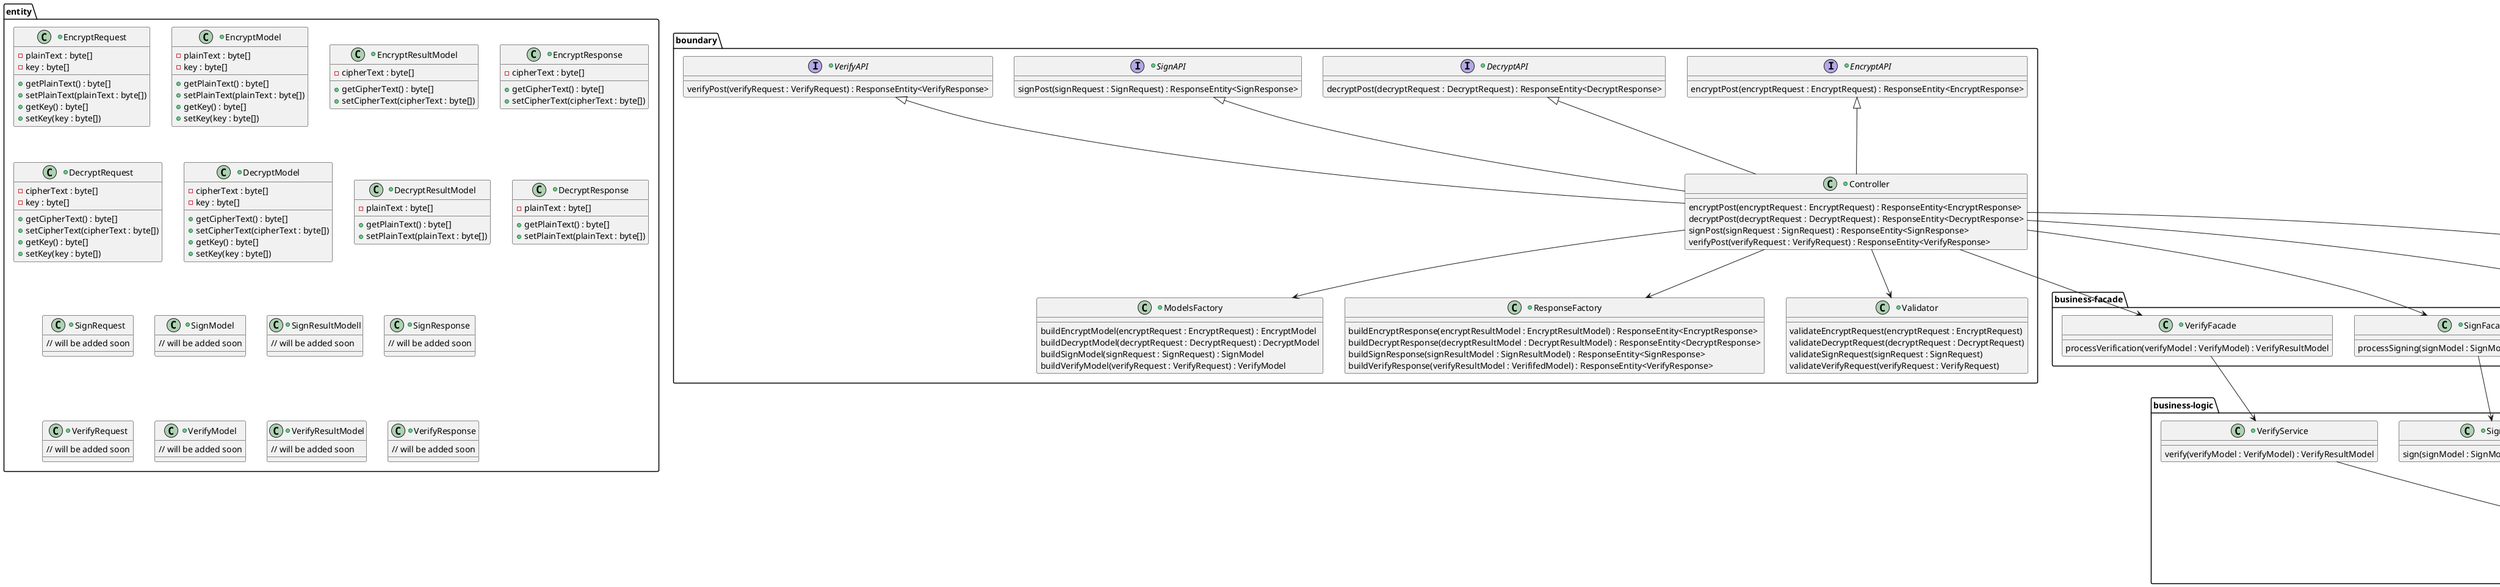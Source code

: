 @startuml

package boundary {
    +interface EncryptAPI {
        encryptPost(encryptRequest : EncryptRequest) : ResponseEntity<EncryptResponse>
    }

    +interface DecryptAPI {
        decryptPost(decryptRequest : DecryptRequest) : ResponseEntity<DecryptResponse>
    }

    +interface SignAPI {
        signPost(signRequest : SignRequest) : ResponseEntity<SignResponse>
    }

    +interface VerifyAPI {
        verifyPost(verifyRequest : VerifyRequest) : ResponseEntity<VerifyResponse>
    }

    +class Controller {
        encryptPost(encryptRequest : EncryptRequest) : ResponseEntity<EncryptResponse>
        decryptPost(decryptRequest : DecryptRequest) : ResponseEntity<DecryptResponse>
        signPost(signRequest : SignRequest) : ResponseEntity<SignResponse>
        verifyPost(verifyRequest : VerifyRequest) : ResponseEntity<VerifyResponse>
    }

    +class ModelsFactory {
        buildEncryptModel(encryptRequest : EncryptRequest) : EncryptModel
        buildDecryptModel(decryptRequest : DecryptRequest) : DecryptModel
        buildSignModel(signRequest : SignRequest) : SignModel
        buildVerifyModel(verifyRequest : VerifyRequest) : VerifyModel
    }

    +class ResponseFactory {
        buildEncryptResponse(encryptResultModel : EncryptResultModel) : ResponseEntity<EncryptResponse>
        buildDecryptResponse(decryptResultModel : DecryptResultModel) : ResponseEntity<DecryptResponse>
        buildSignResponse(signResultModel : SignResultModel) : ResponseEntity<SignResponse>
        buildVerifyResponse(verifyResultModel : VerififedModel) : ResponseEntity<VerifyResponse>
    }

    +class Validator {
        validateEncryptRequest(encryptRequest : EncryptRequest)
        validateDecryptRequest(decryptRequest : DecryptRequest)
        validateSignRequest(signRequest : SignRequest)
        validateVerifyRequest(verifyRequest : VerifyRequest)
    } 
}

package business-facade {
    +class EncryptFacade {
        processEncryption(encryptModel : EncryptModel) : EncryptResultModel
    }

    +class DecryptFacade {
        processDecryption(decryptModel : DecryptModel) : DecryptResultModel
    }

    +class SignFacade {
        processSigning(signModel : SignModel) : SignResultModel
    }

    +class VerifyFacade {
        processVerification(verifyModel : VerifyModel) : VerifyResultModel
    }
}

package business-logic {
    +class EncryptService {
        encrypt(encryptModel : EncryptModel) : EncryptResultModel
    }

    +class DecryptService {
        decrypt(decryptModel : DecryptModel) : DecryptResultModel
    }

    +class SignService {
        sign(signModel : SignModel) : SignResultModel
    }

    +class VerifyService {
        verify(verifyModel : VerifyModel) : VerifyResultModel
    }

    +class ResultModelsFactory {
        buildEncryptResultModel() : EncryptResultModel
        buildDecryptResultModel() : DecryptResultModel
        buildSignResultModel() : SignResultModel
        buildVerifyResultModel() : VerifyResultModel
    } 
}

package entity {
    +class EncryptRequest {
        - plainText : byte[]
        - key : byte[]

        + getPlainText() : byte[]
        + setPlainText(plainText : byte[])
        + getKey() : byte[]
        + setKey(key : byte[])
    }

    +class EncryptModel {
        - plainText : byte[]
        - key : byte[]

        + getPlainText() : byte[]
        + setPlainText(plainText : byte[])
        + getKey() : byte[]
        + setKey(key : byte[])
    }

    +class EncryptResultModel {
        - cipherText : byte[]

        + getCipherText() : byte[]
        + setCipherText(cipherText : byte[])
    }

    +class EncryptResponse { 
        - cipherText : byte[]
        + getCipherText() : byte[]
        + setCipherText(cipherText : byte[])
    }

    +class DecryptRequest {
        - cipherText : byte[]
        - key : byte[]

        + getCipherText() : byte[]
        + setCipherText(cipherText : byte[])
        + getKey() : byte[]
        + setKey(key : byte[])
    }

    +class DecryptModel {
        - cipherText : byte[]
        - key : byte[]

        + getCipherText() : byte[]
        + setCipherText(cipherText : byte[])
        + getKey() : byte[]
        + setKey(key : byte[])
    }

    +class DecryptResultModel {
        - plainText : byte[]

        + getPlainText() : byte[]
        + setPlainText(plainText : byte[])
    }

    +class DecryptResponse {
        - plainText : byte[]
        + getPlainText() : byte[]
        + setPlainText(plainText : byte[])
    }

    +class SignRequest { 
        // will be added soon
    }

    +class SignModel {
        // will be added soon
    }

    +class SignResultModell { 
        // will be added soon
    }

    +class SignResponse {
        // will be added soon   
    }

    +class VerifyRequest {
        // will be added soon
    }

    +class VerifyModel {
        // will be added soon
    }

    +class VerifyResultModel {
        // will be added soon
    }

    +class VerifyResponse { 
        // will be added soon
    }
}

EncryptAPI <|-down- Controller
DecryptAPI <|-down- Controller
SignAPI <|-down- Controller
VerifyAPI <|-down- Controller

Controller -down-> Validator
Controller -down-> ModelsFactory
Controller -down-> ResponseFactory
Controller -down-> EncryptFacade
Controller -down-> DecryptFacade
Controller -down-> SignFacade
Controller -down-> VerifyFacade

EncryptFacade -down-> EncryptService
DecryptFacade -down-> DecryptService
SignFacade -down-> SignService
VerifyFacade -down-> VerifyService

EncryptService -down-> ResultModelsFactory
DecryptService -down-> ResultModelsFactory
SignService -down-> ResultModelsFactory
VerifyService -down-> ResultModelsFactory

@enduml
